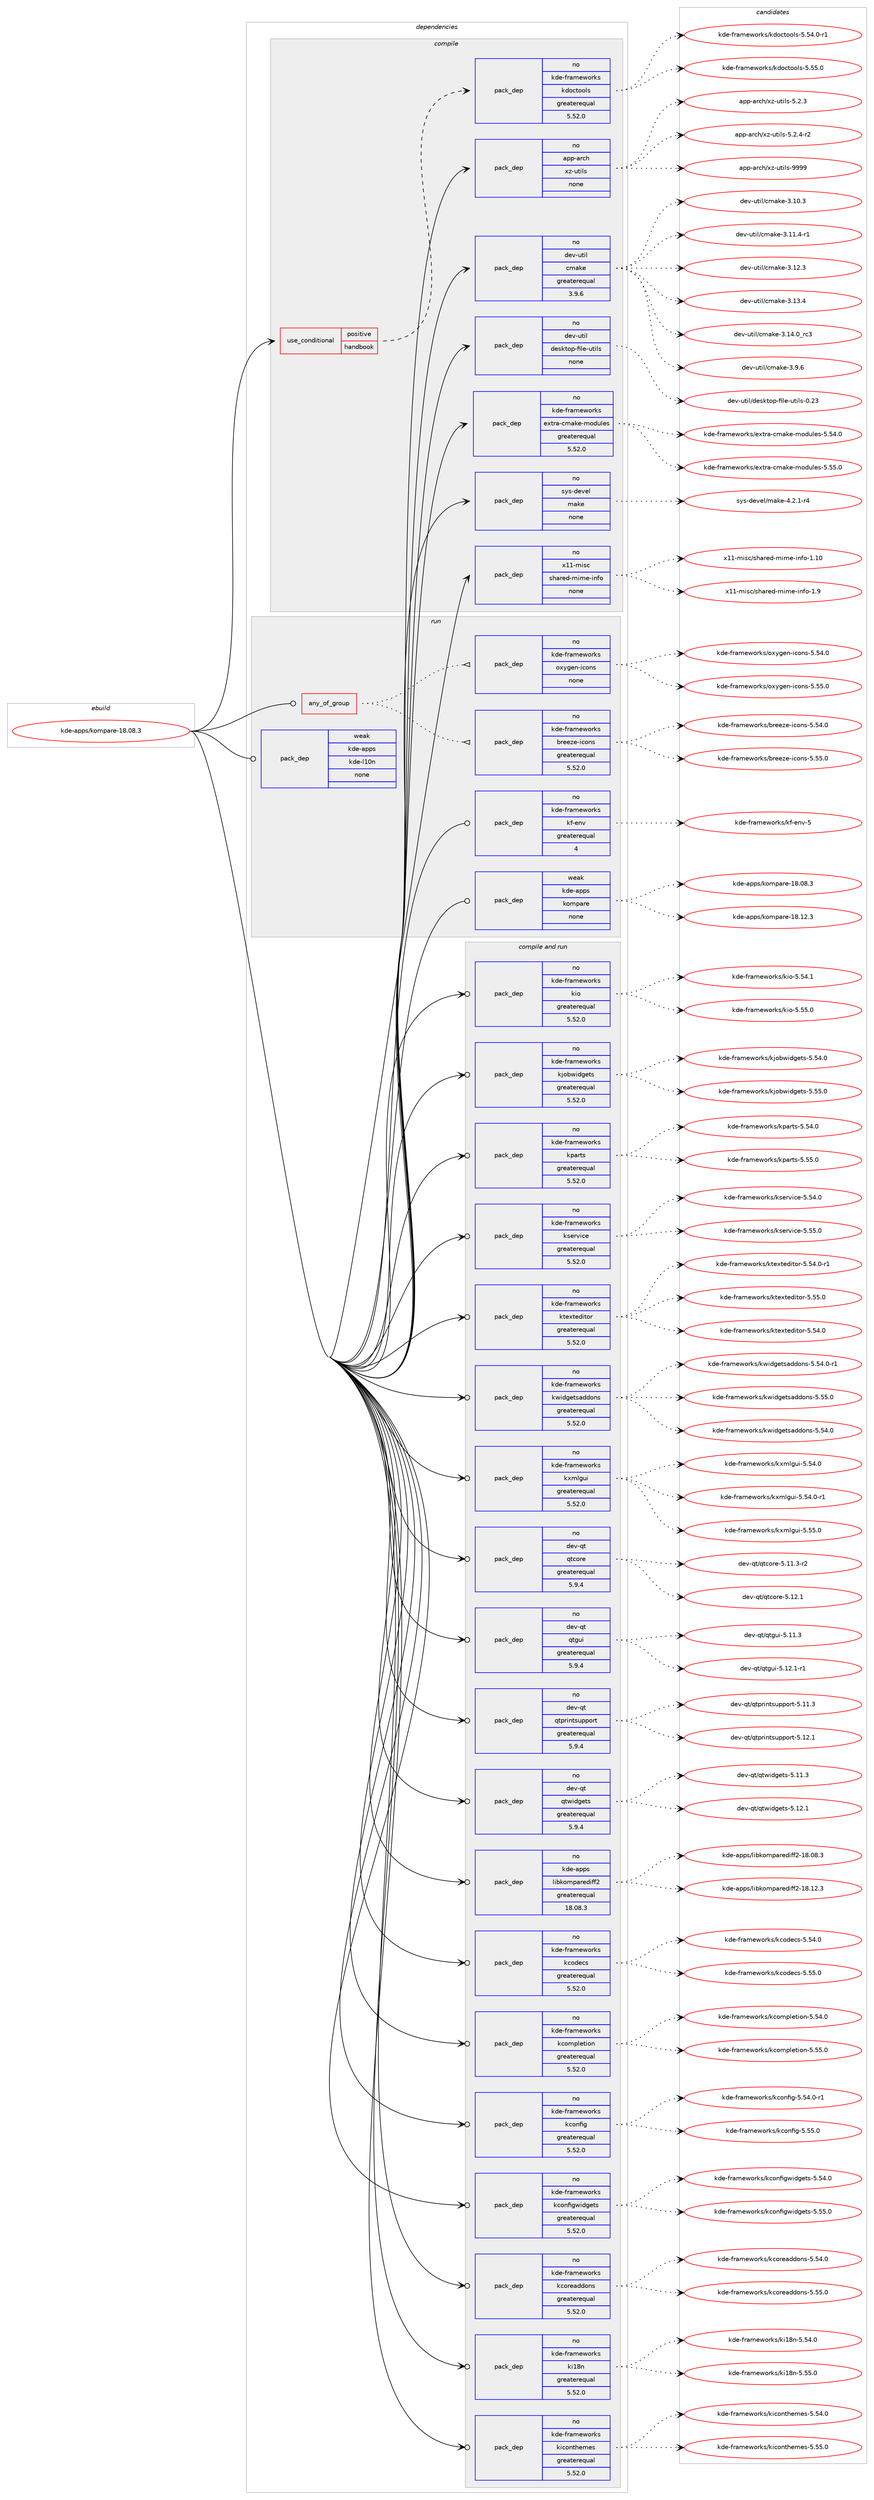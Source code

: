 digraph prolog {

# *************
# Graph options
# *************

newrank=true;
concentrate=true;
compound=true;
graph [rankdir=LR,fontname=Helvetica,fontsize=10,ranksep=1.5];#, ranksep=2.5, nodesep=0.2];
edge  [arrowhead=vee];
node  [fontname=Helvetica,fontsize=10];

# **********
# The ebuild
# **********

subgraph cluster_leftcol {
color=gray;
rank=same;
label=<<i>ebuild</i>>;
id [label="kde-apps/kompare-18.08.3", color=red, width=4, href="../kde-apps/kompare-18.08.3.svg"];
}

# ****************
# The dependencies
# ****************

subgraph cluster_midcol {
color=gray;
label=<<i>dependencies</i>>;
subgraph cluster_compile {
fillcolor="#eeeeee";
style=filled;
label=<<i>compile</i>>;
subgraph cond428991 {
dependency1578628 [label=<<TABLE BORDER="0" CELLBORDER="1" CELLSPACING="0" CELLPADDING="4"><TR><TD ROWSPAN="3" CELLPADDING="10">use_conditional</TD></TR><TR><TD>positive</TD></TR><TR><TD>handbook</TD></TR></TABLE>>, shape=none, color=red];
subgraph pack1125085 {
dependency1578629 [label=<<TABLE BORDER="0" CELLBORDER="1" CELLSPACING="0" CELLPADDING="4" WIDTH="220"><TR><TD ROWSPAN="6" CELLPADDING="30">pack_dep</TD></TR><TR><TD WIDTH="110">no</TD></TR><TR><TD>kde-frameworks</TD></TR><TR><TD>kdoctools</TD></TR><TR><TD>greaterequal</TD></TR><TR><TD>5.52.0</TD></TR></TABLE>>, shape=none, color=blue];
}
dependency1578628:e -> dependency1578629:w [weight=20,style="dashed",arrowhead="vee"];
}
id:e -> dependency1578628:w [weight=20,style="solid",arrowhead="vee"];
subgraph pack1125086 {
dependency1578630 [label=<<TABLE BORDER="0" CELLBORDER="1" CELLSPACING="0" CELLPADDING="4" WIDTH="220"><TR><TD ROWSPAN="6" CELLPADDING="30">pack_dep</TD></TR><TR><TD WIDTH="110">no</TD></TR><TR><TD>app-arch</TD></TR><TR><TD>xz-utils</TD></TR><TR><TD>none</TD></TR><TR><TD></TD></TR></TABLE>>, shape=none, color=blue];
}
id:e -> dependency1578630:w [weight=20,style="solid",arrowhead="vee"];
subgraph pack1125087 {
dependency1578631 [label=<<TABLE BORDER="0" CELLBORDER="1" CELLSPACING="0" CELLPADDING="4" WIDTH="220"><TR><TD ROWSPAN="6" CELLPADDING="30">pack_dep</TD></TR><TR><TD WIDTH="110">no</TD></TR><TR><TD>dev-util</TD></TR><TR><TD>cmake</TD></TR><TR><TD>greaterequal</TD></TR><TR><TD>3.9.6</TD></TR></TABLE>>, shape=none, color=blue];
}
id:e -> dependency1578631:w [weight=20,style="solid",arrowhead="vee"];
subgraph pack1125088 {
dependency1578632 [label=<<TABLE BORDER="0" CELLBORDER="1" CELLSPACING="0" CELLPADDING="4" WIDTH="220"><TR><TD ROWSPAN="6" CELLPADDING="30">pack_dep</TD></TR><TR><TD WIDTH="110">no</TD></TR><TR><TD>dev-util</TD></TR><TR><TD>desktop-file-utils</TD></TR><TR><TD>none</TD></TR><TR><TD></TD></TR></TABLE>>, shape=none, color=blue];
}
id:e -> dependency1578632:w [weight=20,style="solid",arrowhead="vee"];
subgraph pack1125089 {
dependency1578633 [label=<<TABLE BORDER="0" CELLBORDER="1" CELLSPACING="0" CELLPADDING="4" WIDTH="220"><TR><TD ROWSPAN="6" CELLPADDING="30">pack_dep</TD></TR><TR><TD WIDTH="110">no</TD></TR><TR><TD>kde-frameworks</TD></TR><TR><TD>extra-cmake-modules</TD></TR><TR><TD>greaterequal</TD></TR><TR><TD>5.52.0</TD></TR></TABLE>>, shape=none, color=blue];
}
id:e -> dependency1578633:w [weight=20,style="solid",arrowhead="vee"];
subgraph pack1125090 {
dependency1578634 [label=<<TABLE BORDER="0" CELLBORDER="1" CELLSPACING="0" CELLPADDING="4" WIDTH="220"><TR><TD ROWSPAN="6" CELLPADDING="30">pack_dep</TD></TR><TR><TD WIDTH="110">no</TD></TR><TR><TD>sys-devel</TD></TR><TR><TD>make</TD></TR><TR><TD>none</TD></TR><TR><TD></TD></TR></TABLE>>, shape=none, color=blue];
}
id:e -> dependency1578634:w [weight=20,style="solid",arrowhead="vee"];
subgraph pack1125091 {
dependency1578635 [label=<<TABLE BORDER="0" CELLBORDER="1" CELLSPACING="0" CELLPADDING="4" WIDTH="220"><TR><TD ROWSPAN="6" CELLPADDING="30">pack_dep</TD></TR><TR><TD WIDTH="110">no</TD></TR><TR><TD>x11-misc</TD></TR><TR><TD>shared-mime-info</TD></TR><TR><TD>none</TD></TR><TR><TD></TD></TR></TABLE>>, shape=none, color=blue];
}
id:e -> dependency1578635:w [weight=20,style="solid",arrowhead="vee"];
}
subgraph cluster_compileandrun {
fillcolor="#eeeeee";
style=filled;
label=<<i>compile and run</i>>;
subgraph pack1125092 {
dependency1578636 [label=<<TABLE BORDER="0" CELLBORDER="1" CELLSPACING="0" CELLPADDING="4" WIDTH="220"><TR><TD ROWSPAN="6" CELLPADDING="30">pack_dep</TD></TR><TR><TD WIDTH="110">no</TD></TR><TR><TD>dev-qt</TD></TR><TR><TD>qtcore</TD></TR><TR><TD>greaterequal</TD></TR><TR><TD>5.9.4</TD></TR></TABLE>>, shape=none, color=blue];
}
id:e -> dependency1578636:w [weight=20,style="solid",arrowhead="odotvee"];
subgraph pack1125093 {
dependency1578637 [label=<<TABLE BORDER="0" CELLBORDER="1" CELLSPACING="0" CELLPADDING="4" WIDTH="220"><TR><TD ROWSPAN="6" CELLPADDING="30">pack_dep</TD></TR><TR><TD WIDTH="110">no</TD></TR><TR><TD>dev-qt</TD></TR><TR><TD>qtgui</TD></TR><TR><TD>greaterequal</TD></TR><TR><TD>5.9.4</TD></TR></TABLE>>, shape=none, color=blue];
}
id:e -> dependency1578637:w [weight=20,style="solid",arrowhead="odotvee"];
subgraph pack1125094 {
dependency1578638 [label=<<TABLE BORDER="0" CELLBORDER="1" CELLSPACING="0" CELLPADDING="4" WIDTH="220"><TR><TD ROWSPAN="6" CELLPADDING="30">pack_dep</TD></TR><TR><TD WIDTH="110">no</TD></TR><TR><TD>dev-qt</TD></TR><TR><TD>qtprintsupport</TD></TR><TR><TD>greaterequal</TD></TR><TR><TD>5.9.4</TD></TR></TABLE>>, shape=none, color=blue];
}
id:e -> dependency1578638:w [weight=20,style="solid",arrowhead="odotvee"];
subgraph pack1125095 {
dependency1578639 [label=<<TABLE BORDER="0" CELLBORDER="1" CELLSPACING="0" CELLPADDING="4" WIDTH="220"><TR><TD ROWSPAN="6" CELLPADDING="30">pack_dep</TD></TR><TR><TD WIDTH="110">no</TD></TR><TR><TD>dev-qt</TD></TR><TR><TD>qtwidgets</TD></TR><TR><TD>greaterequal</TD></TR><TR><TD>5.9.4</TD></TR></TABLE>>, shape=none, color=blue];
}
id:e -> dependency1578639:w [weight=20,style="solid",arrowhead="odotvee"];
subgraph pack1125096 {
dependency1578640 [label=<<TABLE BORDER="0" CELLBORDER="1" CELLSPACING="0" CELLPADDING="4" WIDTH="220"><TR><TD ROWSPAN="6" CELLPADDING="30">pack_dep</TD></TR><TR><TD WIDTH="110">no</TD></TR><TR><TD>kde-apps</TD></TR><TR><TD>libkomparediff2</TD></TR><TR><TD>greaterequal</TD></TR><TR><TD>18.08.3</TD></TR></TABLE>>, shape=none, color=blue];
}
id:e -> dependency1578640:w [weight=20,style="solid",arrowhead="odotvee"];
subgraph pack1125097 {
dependency1578641 [label=<<TABLE BORDER="0" CELLBORDER="1" CELLSPACING="0" CELLPADDING="4" WIDTH="220"><TR><TD ROWSPAN="6" CELLPADDING="30">pack_dep</TD></TR><TR><TD WIDTH="110">no</TD></TR><TR><TD>kde-frameworks</TD></TR><TR><TD>kcodecs</TD></TR><TR><TD>greaterequal</TD></TR><TR><TD>5.52.0</TD></TR></TABLE>>, shape=none, color=blue];
}
id:e -> dependency1578641:w [weight=20,style="solid",arrowhead="odotvee"];
subgraph pack1125098 {
dependency1578642 [label=<<TABLE BORDER="0" CELLBORDER="1" CELLSPACING="0" CELLPADDING="4" WIDTH="220"><TR><TD ROWSPAN="6" CELLPADDING="30">pack_dep</TD></TR><TR><TD WIDTH="110">no</TD></TR><TR><TD>kde-frameworks</TD></TR><TR><TD>kcompletion</TD></TR><TR><TD>greaterequal</TD></TR><TR><TD>5.52.0</TD></TR></TABLE>>, shape=none, color=blue];
}
id:e -> dependency1578642:w [weight=20,style="solid",arrowhead="odotvee"];
subgraph pack1125099 {
dependency1578643 [label=<<TABLE BORDER="0" CELLBORDER="1" CELLSPACING="0" CELLPADDING="4" WIDTH="220"><TR><TD ROWSPAN="6" CELLPADDING="30">pack_dep</TD></TR><TR><TD WIDTH="110">no</TD></TR><TR><TD>kde-frameworks</TD></TR><TR><TD>kconfig</TD></TR><TR><TD>greaterequal</TD></TR><TR><TD>5.52.0</TD></TR></TABLE>>, shape=none, color=blue];
}
id:e -> dependency1578643:w [weight=20,style="solid",arrowhead="odotvee"];
subgraph pack1125100 {
dependency1578644 [label=<<TABLE BORDER="0" CELLBORDER="1" CELLSPACING="0" CELLPADDING="4" WIDTH="220"><TR><TD ROWSPAN="6" CELLPADDING="30">pack_dep</TD></TR><TR><TD WIDTH="110">no</TD></TR><TR><TD>kde-frameworks</TD></TR><TR><TD>kconfigwidgets</TD></TR><TR><TD>greaterequal</TD></TR><TR><TD>5.52.0</TD></TR></TABLE>>, shape=none, color=blue];
}
id:e -> dependency1578644:w [weight=20,style="solid",arrowhead="odotvee"];
subgraph pack1125101 {
dependency1578645 [label=<<TABLE BORDER="0" CELLBORDER="1" CELLSPACING="0" CELLPADDING="4" WIDTH="220"><TR><TD ROWSPAN="6" CELLPADDING="30">pack_dep</TD></TR><TR><TD WIDTH="110">no</TD></TR><TR><TD>kde-frameworks</TD></TR><TR><TD>kcoreaddons</TD></TR><TR><TD>greaterequal</TD></TR><TR><TD>5.52.0</TD></TR></TABLE>>, shape=none, color=blue];
}
id:e -> dependency1578645:w [weight=20,style="solid",arrowhead="odotvee"];
subgraph pack1125102 {
dependency1578646 [label=<<TABLE BORDER="0" CELLBORDER="1" CELLSPACING="0" CELLPADDING="4" WIDTH="220"><TR><TD ROWSPAN="6" CELLPADDING="30">pack_dep</TD></TR><TR><TD WIDTH="110">no</TD></TR><TR><TD>kde-frameworks</TD></TR><TR><TD>ki18n</TD></TR><TR><TD>greaterequal</TD></TR><TR><TD>5.52.0</TD></TR></TABLE>>, shape=none, color=blue];
}
id:e -> dependency1578646:w [weight=20,style="solid",arrowhead="odotvee"];
subgraph pack1125103 {
dependency1578647 [label=<<TABLE BORDER="0" CELLBORDER="1" CELLSPACING="0" CELLPADDING="4" WIDTH="220"><TR><TD ROWSPAN="6" CELLPADDING="30">pack_dep</TD></TR><TR><TD WIDTH="110">no</TD></TR><TR><TD>kde-frameworks</TD></TR><TR><TD>kiconthemes</TD></TR><TR><TD>greaterequal</TD></TR><TR><TD>5.52.0</TD></TR></TABLE>>, shape=none, color=blue];
}
id:e -> dependency1578647:w [weight=20,style="solid",arrowhead="odotvee"];
subgraph pack1125104 {
dependency1578648 [label=<<TABLE BORDER="0" CELLBORDER="1" CELLSPACING="0" CELLPADDING="4" WIDTH="220"><TR><TD ROWSPAN="6" CELLPADDING="30">pack_dep</TD></TR><TR><TD WIDTH="110">no</TD></TR><TR><TD>kde-frameworks</TD></TR><TR><TD>kio</TD></TR><TR><TD>greaterequal</TD></TR><TR><TD>5.52.0</TD></TR></TABLE>>, shape=none, color=blue];
}
id:e -> dependency1578648:w [weight=20,style="solid",arrowhead="odotvee"];
subgraph pack1125105 {
dependency1578649 [label=<<TABLE BORDER="0" CELLBORDER="1" CELLSPACING="0" CELLPADDING="4" WIDTH="220"><TR><TD ROWSPAN="6" CELLPADDING="30">pack_dep</TD></TR><TR><TD WIDTH="110">no</TD></TR><TR><TD>kde-frameworks</TD></TR><TR><TD>kjobwidgets</TD></TR><TR><TD>greaterequal</TD></TR><TR><TD>5.52.0</TD></TR></TABLE>>, shape=none, color=blue];
}
id:e -> dependency1578649:w [weight=20,style="solid",arrowhead="odotvee"];
subgraph pack1125106 {
dependency1578650 [label=<<TABLE BORDER="0" CELLBORDER="1" CELLSPACING="0" CELLPADDING="4" WIDTH="220"><TR><TD ROWSPAN="6" CELLPADDING="30">pack_dep</TD></TR><TR><TD WIDTH="110">no</TD></TR><TR><TD>kde-frameworks</TD></TR><TR><TD>kparts</TD></TR><TR><TD>greaterequal</TD></TR><TR><TD>5.52.0</TD></TR></TABLE>>, shape=none, color=blue];
}
id:e -> dependency1578650:w [weight=20,style="solid",arrowhead="odotvee"];
subgraph pack1125107 {
dependency1578651 [label=<<TABLE BORDER="0" CELLBORDER="1" CELLSPACING="0" CELLPADDING="4" WIDTH="220"><TR><TD ROWSPAN="6" CELLPADDING="30">pack_dep</TD></TR><TR><TD WIDTH="110">no</TD></TR><TR><TD>kde-frameworks</TD></TR><TR><TD>kservice</TD></TR><TR><TD>greaterequal</TD></TR><TR><TD>5.52.0</TD></TR></TABLE>>, shape=none, color=blue];
}
id:e -> dependency1578651:w [weight=20,style="solid",arrowhead="odotvee"];
subgraph pack1125108 {
dependency1578652 [label=<<TABLE BORDER="0" CELLBORDER="1" CELLSPACING="0" CELLPADDING="4" WIDTH="220"><TR><TD ROWSPAN="6" CELLPADDING="30">pack_dep</TD></TR><TR><TD WIDTH="110">no</TD></TR><TR><TD>kde-frameworks</TD></TR><TR><TD>ktexteditor</TD></TR><TR><TD>greaterequal</TD></TR><TR><TD>5.52.0</TD></TR></TABLE>>, shape=none, color=blue];
}
id:e -> dependency1578652:w [weight=20,style="solid",arrowhead="odotvee"];
subgraph pack1125109 {
dependency1578653 [label=<<TABLE BORDER="0" CELLBORDER="1" CELLSPACING="0" CELLPADDING="4" WIDTH="220"><TR><TD ROWSPAN="6" CELLPADDING="30">pack_dep</TD></TR><TR><TD WIDTH="110">no</TD></TR><TR><TD>kde-frameworks</TD></TR><TR><TD>kwidgetsaddons</TD></TR><TR><TD>greaterequal</TD></TR><TR><TD>5.52.0</TD></TR></TABLE>>, shape=none, color=blue];
}
id:e -> dependency1578653:w [weight=20,style="solid",arrowhead="odotvee"];
subgraph pack1125110 {
dependency1578654 [label=<<TABLE BORDER="0" CELLBORDER="1" CELLSPACING="0" CELLPADDING="4" WIDTH="220"><TR><TD ROWSPAN="6" CELLPADDING="30">pack_dep</TD></TR><TR><TD WIDTH="110">no</TD></TR><TR><TD>kde-frameworks</TD></TR><TR><TD>kxmlgui</TD></TR><TR><TD>greaterequal</TD></TR><TR><TD>5.52.0</TD></TR></TABLE>>, shape=none, color=blue];
}
id:e -> dependency1578654:w [weight=20,style="solid",arrowhead="odotvee"];
}
subgraph cluster_run {
fillcolor="#eeeeee";
style=filled;
label=<<i>run</i>>;
subgraph any23913 {
dependency1578655 [label=<<TABLE BORDER="0" CELLBORDER="1" CELLSPACING="0" CELLPADDING="4"><TR><TD CELLPADDING="10">any_of_group</TD></TR></TABLE>>, shape=none, color=red];subgraph pack1125111 {
dependency1578656 [label=<<TABLE BORDER="0" CELLBORDER="1" CELLSPACING="0" CELLPADDING="4" WIDTH="220"><TR><TD ROWSPAN="6" CELLPADDING="30">pack_dep</TD></TR><TR><TD WIDTH="110">no</TD></TR><TR><TD>kde-frameworks</TD></TR><TR><TD>breeze-icons</TD></TR><TR><TD>greaterequal</TD></TR><TR><TD>5.52.0</TD></TR></TABLE>>, shape=none, color=blue];
}
dependency1578655:e -> dependency1578656:w [weight=20,style="dotted",arrowhead="oinv"];
subgraph pack1125112 {
dependency1578657 [label=<<TABLE BORDER="0" CELLBORDER="1" CELLSPACING="0" CELLPADDING="4" WIDTH="220"><TR><TD ROWSPAN="6" CELLPADDING="30">pack_dep</TD></TR><TR><TD WIDTH="110">no</TD></TR><TR><TD>kde-frameworks</TD></TR><TR><TD>oxygen-icons</TD></TR><TR><TD>none</TD></TR><TR><TD></TD></TR></TABLE>>, shape=none, color=blue];
}
dependency1578655:e -> dependency1578657:w [weight=20,style="dotted",arrowhead="oinv"];
}
id:e -> dependency1578655:w [weight=20,style="solid",arrowhead="odot"];
subgraph pack1125113 {
dependency1578658 [label=<<TABLE BORDER="0" CELLBORDER="1" CELLSPACING="0" CELLPADDING="4" WIDTH="220"><TR><TD ROWSPAN="6" CELLPADDING="30">pack_dep</TD></TR><TR><TD WIDTH="110">no</TD></TR><TR><TD>kde-frameworks</TD></TR><TR><TD>kf-env</TD></TR><TR><TD>greaterequal</TD></TR><TR><TD>4</TD></TR></TABLE>>, shape=none, color=blue];
}
id:e -> dependency1578658:w [weight=20,style="solid",arrowhead="odot"];
subgraph pack1125114 {
dependency1578659 [label=<<TABLE BORDER="0" CELLBORDER="1" CELLSPACING="0" CELLPADDING="4" WIDTH="220"><TR><TD ROWSPAN="6" CELLPADDING="30">pack_dep</TD></TR><TR><TD WIDTH="110">weak</TD></TR><TR><TD>kde-apps</TD></TR><TR><TD>kde-l10n</TD></TR><TR><TD>none</TD></TR><TR><TD></TD></TR></TABLE>>, shape=none, color=blue];
}
id:e -> dependency1578659:w [weight=20,style="solid",arrowhead="odot"];
subgraph pack1125115 {
dependency1578660 [label=<<TABLE BORDER="0" CELLBORDER="1" CELLSPACING="0" CELLPADDING="4" WIDTH="220"><TR><TD ROWSPAN="6" CELLPADDING="30">pack_dep</TD></TR><TR><TD WIDTH="110">weak</TD></TR><TR><TD>kde-apps</TD></TR><TR><TD>kompare</TD></TR><TR><TD>none</TD></TR><TR><TD></TD></TR></TABLE>>, shape=none, color=blue];
}
id:e -> dependency1578660:w [weight=20,style="solid",arrowhead="odot"];
}
}

# **************
# The candidates
# **************

subgraph cluster_choices {
rank=same;
color=gray;
label=<<i>candidates</i>>;

subgraph choice1125085 {
color=black;
nodesep=1;
choice10710010145102114971091011191111141071154710710011199116111111108115455346535246484511449 [label="kde-frameworks/kdoctools-5.54.0-r1", color=red, width=4,href="../kde-frameworks/kdoctools-5.54.0-r1.svg"];
choice1071001014510211497109101119111114107115471071001119911611111110811545534653534648 [label="kde-frameworks/kdoctools-5.55.0", color=red, width=4,href="../kde-frameworks/kdoctools-5.55.0.svg"];
dependency1578629:e -> choice10710010145102114971091011191111141071154710710011199116111111108115455346535246484511449:w [style=dotted,weight="100"];
dependency1578629:e -> choice1071001014510211497109101119111114107115471071001119911611111110811545534653534648:w [style=dotted,weight="100"];
}
subgraph choice1125086 {
color=black;
nodesep=1;
choice971121124597114991044712012245117116105108115455346504651 [label="app-arch/xz-utils-5.2.3", color=red, width=4,href="../app-arch/xz-utils-5.2.3.svg"];
choice9711211245971149910447120122451171161051081154553465046524511450 [label="app-arch/xz-utils-5.2.4-r2", color=red, width=4,href="../app-arch/xz-utils-5.2.4-r2.svg"];
choice9711211245971149910447120122451171161051081154557575757 [label="app-arch/xz-utils-9999", color=red, width=4,href="../app-arch/xz-utils-9999.svg"];
dependency1578630:e -> choice971121124597114991044712012245117116105108115455346504651:w [style=dotted,weight="100"];
dependency1578630:e -> choice9711211245971149910447120122451171161051081154553465046524511450:w [style=dotted,weight="100"];
dependency1578630:e -> choice9711211245971149910447120122451171161051081154557575757:w [style=dotted,weight="100"];
}
subgraph choice1125087 {
color=black;
nodesep=1;
choice1001011184511711610510847991099710710145514649484651 [label="dev-util/cmake-3.10.3", color=red, width=4,href="../dev-util/cmake-3.10.3.svg"];
choice10010111845117116105108479910997107101455146494946524511449 [label="dev-util/cmake-3.11.4-r1", color=red, width=4,href="../dev-util/cmake-3.11.4-r1.svg"];
choice1001011184511711610510847991099710710145514649504651 [label="dev-util/cmake-3.12.3", color=red, width=4,href="../dev-util/cmake-3.12.3.svg"];
choice1001011184511711610510847991099710710145514649514652 [label="dev-util/cmake-3.13.4", color=red, width=4,href="../dev-util/cmake-3.13.4.svg"];
choice1001011184511711610510847991099710710145514649524648951149951 [label="dev-util/cmake-3.14.0_rc3", color=red, width=4,href="../dev-util/cmake-3.14.0_rc3.svg"];
choice10010111845117116105108479910997107101455146574654 [label="dev-util/cmake-3.9.6", color=red, width=4,href="../dev-util/cmake-3.9.6.svg"];
dependency1578631:e -> choice1001011184511711610510847991099710710145514649484651:w [style=dotted,weight="100"];
dependency1578631:e -> choice10010111845117116105108479910997107101455146494946524511449:w [style=dotted,weight="100"];
dependency1578631:e -> choice1001011184511711610510847991099710710145514649504651:w [style=dotted,weight="100"];
dependency1578631:e -> choice1001011184511711610510847991099710710145514649514652:w [style=dotted,weight="100"];
dependency1578631:e -> choice1001011184511711610510847991099710710145514649524648951149951:w [style=dotted,weight="100"];
dependency1578631:e -> choice10010111845117116105108479910997107101455146574654:w [style=dotted,weight="100"];
}
subgraph choice1125088 {
color=black;
nodesep=1;
choice100101118451171161051084710010111510711611111245102105108101451171161051081154548465051 [label="dev-util/desktop-file-utils-0.23", color=red, width=4,href="../dev-util/desktop-file-utils-0.23.svg"];
dependency1578632:e -> choice100101118451171161051084710010111510711611111245102105108101451171161051081154548465051:w [style=dotted,weight="100"];
}
subgraph choice1125089 {
color=black;
nodesep=1;
choice107100101451021149710910111911111410711547101120116114974599109971071014510911110011710810111545534653524648 [label="kde-frameworks/extra-cmake-modules-5.54.0", color=red, width=4,href="../kde-frameworks/extra-cmake-modules-5.54.0.svg"];
choice107100101451021149710910111911111410711547101120116114974599109971071014510911110011710810111545534653534648 [label="kde-frameworks/extra-cmake-modules-5.55.0", color=red, width=4,href="../kde-frameworks/extra-cmake-modules-5.55.0.svg"];
dependency1578633:e -> choice107100101451021149710910111911111410711547101120116114974599109971071014510911110011710810111545534653524648:w [style=dotted,weight="100"];
dependency1578633:e -> choice107100101451021149710910111911111410711547101120116114974599109971071014510911110011710810111545534653534648:w [style=dotted,weight="100"];
}
subgraph choice1125090 {
color=black;
nodesep=1;
choice1151211154510010111810110847109971071014552465046494511452 [label="sys-devel/make-4.2.1-r4", color=red, width=4,href="../sys-devel/make-4.2.1-r4.svg"];
dependency1578634:e -> choice1151211154510010111810110847109971071014552465046494511452:w [style=dotted,weight="100"];
}
subgraph choice1125091 {
color=black;
nodesep=1;
choice12049494510910511599471151049711410110045109105109101451051101021114549464948 [label="x11-misc/shared-mime-info-1.10", color=red, width=4,href="../x11-misc/shared-mime-info-1.10.svg"];
choice120494945109105115994711510497114101100451091051091014510511010211145494657 [label="x11-misc/shared-mime-info-1.9", color=red, width=4,href="../x11-misc/shared-mime-info-1.9.svg"];
dependency1578635:e -> choice12049494510910511599471151049711410110045109105109101451051101021114549464948:w [style=dotted,weight="100"];
dependency1578635:e -> choice120494945109105115994711510497114101100451091051091014510511010211145494657:w [style=dotted,weight="100"];
}
subgraph choice1125092 {
color=black;
nodesep=1;
choice100101118451131164711311699111114101455346494946514511450 [label="dev-qt/qtcore-5.11.3-r2", color=red, width=4,href="../dev-qt/qtcore-5.11.3-r2.svg"];
choice10010111845113116471131169911111410145534649504649 [label="dev-qt/qtcore-5.12.1", color=red, width=4,href="../dev-qt/qtcore-5.12.1.svg"];
dependency1578636:e -> choice100101118451131164711311699111114101455346494946514511450:w [style=dotted,weight="100"];
dependency1578636:e -> choice10010111845113116471131169911111410145534649504649:w [style=dotted,weight="100"];
}
subgraph choice1125093 {
color=black;
nodesep=1;
choice100101118451131164711311610311710545534649494651 [label="dev-qt/qtgui-5.11.3", color=red, width=4,href="../dev-qt/qtgui-5.11.3.svg"];
choice1001011184511311647113116103117105455346495046494511449 [label="dev-qt/qtgui-5.12.1-r1", color=red, width=4,href="../dev-qt/qtgui-5.12.1-r1.svg"];
dependency1578637:e -> choice100101118451131164711311610311710545534649494651:w [style=dotted,weight="100"];
dependency1578637:e -> choice1001011184511311647113116103117105455346495046494511449:w [style=dotted,weight="100"];
}
subgraph choice1125094 {
color=black;
nodesep=1;
choice100101118451131164711311611211410511011611511711211211111411645534649494651 [label="dev-qt/qtprintsupport-5.11.3", color=red, width=4,href="../dev-qt/qtprintsupport-5.11.3.svg"];
choice100101118451131164711311611211410511011611511711211211111411645534649504649 [label="dev-qt/qtprintsupport-5.12.1", color=red, width=4,href="../dev-qt/qtprintsupport-5.12.1.svg"];
dependency1578638:e -> choice100101118451131164711311611211410511011611511711211211111411645534649494651:w [style=dotted,weight="100"];
dependency1578638:e -> choice100101118451131164711311611211410511011611511711211211111411645534649504649:w [style=dotted,weight="100"];
}
subgraph choice1125095 {
color=black;
nodesep=1;
choice100101118451131164711311611910510010310111611545534649494651 [label="dev-qt/qtwidgets-5.11.3", color=red, width=4,href="../dev-qt/qtwidgets-5.11.3.svg"];
choice100101118451131164711311611910510010310111611545534649504649 [label="dev-qt/qtwidgets-5.12.1", color=red, width=4,href="../dev-qt/qtwidgets-5.12.1.svg"];
dependency1578639:e -> choice100101118451131164711311611910510010310111611545534649494651:w [style=dotted,weight="100"];
dependency1578639:e -> choice100101118451131164711311611910510010310111611545534649504649:w [style=dotted,weight="100"];
}
subgraph choice1125096 {
color=black;
nodesep=1;
choice1071001014597112112115471081059810711110911297114101100105102102504549564648564651 [label="kde-apps/libkomparediff2-18.08.3", color=red, width=4,href="../kde-apps/libkomparediff2-18.08.3.svg"];
choice1071001014597112112115471081059810711110911297114101100105102102504549564649504651 [label="kde-apps/libkomparediff2-18.12.3", color=red, width=4,href="../kde-apps/libkomparediff2-18.12.3.svg"];
dependency1578640:e -> choice1071001014597112112115471081059810711110911297114101100105102102504549564648564651:w [style=dotted,weight="100"];
dependency1578640:e -> choice1071001014597112112115471081059810711110911297114101100105102102504549564649504651:w [style=dotted,weight="100"];
}
subgraph choice1125097 {
color=black;
nodesep=1;
choice107100101451021149710910111911111410711547107991111001019911545534653524648 [label="kde-frameworks/kcodecs-5.54.0", color=red, width=4,href="../kde-frameworks/kcodecs-5.54.0.svg"];
choice107100101451021149710910111911111410711547107991111001019911545534653534648 [label="kde-frameworks/kcodecs-5.55.0", color=red, width=4,href="../kde-frameworks/kcodecs-5.55.0.svg"];
dependency1578641:e -> choice107100101451021149710910111911111410711547107991111001019911545534653524648:w [style=dotted,weight="100"];
dependency1578641:e -> choice107100101451021149710910111911111410711547107991111001019911545534653534648:w [style=dotted,weight="100"];
}
subgraph choice1125098 {
color=black;
nodesep=1;
choice1071001014510211497109101119111114107115471079911110911210810111610511111045534653524648 [label="kde-frameworks/kcompletion-5.54.0", color=red, width=4,href="../kde-frameworks/kcompletion-5.54.0.svg"];
choice1071001014510211497109101119111114107115471079911110911210810111610511111045534653534648 [label="kde-frameworks/kcompletion-5.55.0", color=red, width=4,href="../kde-frameworks/kcompletion-5.55.0.svg"];
dependency1578642:e -> choice1071001014510211497109101119111114107115471079911110911210810111610511111045534653524648:w [style=dotted,weight="100"];
dependency1578642:e -> choice1071001014510211497109101119111114107115471079911110911210810111610511111045534653534648:w [style=dotted,weight="100"];
}
subgraph choice1125099 {
color=black;
nodesep=1;
choice10710010145102114971091011191111141071154710799111110102105103455346535246484511449 [label="kde-frameworks/kconfig-5.54.0-r1", color=red, width=4,href="../kde-frameworks/kconfig-5.54.0-r1.svg"];
choice1071001014510211497109101119111114107115471079911111010210510345534653534648 [label="kde-frameworks/kconfig-5.55.0", color=red, width=4,href="../kde-frameworks/kconfig-5.55.0.svg"];
dependency1578643:e -> choice10710010145102114971091011191111141071154710799111110102105103455346535246484511449:w [style=dotted,weight="100"];
dependency1578643:e -> choice1071001014510211497109101119111114107115471079911111010210510345534653534648:w [style=dotted,weight="100"];
}
subgraph choice1125100 {
color=black;
nodesep=1;
choice1071001014510211497109101119111114107115471079911111010210510311910510010310111611545534653524648 [label="kde-frameworks/kconfigwidgets-5.54.0", color=red, width=4,href="../kde-frameworks/kconfigwidgets-5.54.0.svg"];
choice1071001014510211497109101119111114107115471079911111010210510311910510010310111611545534653534648 [label="kde-frameworks/kconfigwidgets-5.55.0", color=red, width=4,href="../kde-frameworks/kconfigwidgets-5.55.0.svg"];
dependency1578644:e -> choice1071001014510211497109101119111114107115471079911111010210510311910510010310111611545534653524648:w [style=dotted,weight="100"];
dependency1578644:e -> choice1071001014510211497109101119111114107115471079911111010210510311910510010310111611545534653534648:w [style=dotted,weight="100"];
}
subgraph choice1125101 {
color=black;
nodesep=1;
choice107100101451021149710910111911111410711547107991111141019710010011111011545534653524648 [label="kde-frameworks/kcoreaddons-5.54.0", color=red, width=4,href="../kde-frameworks/kcoreaddons-5.54.0.svg"];
choice107100101451021149710910111911111410711547107991111141019710010011111011545534653534648 [label="kde-frameworks/kcoreaddons-5.55.0", color=red, width=4,href="../kde-frameworks/kcoreaddons-5.55.0.svg"];
dependency1578645:e -> choice107100101451021149710910111911111410711547107991111141019710010011111011545534653524648:w [style=dotted,weight="100"];
dependency1578645:e -> choice107100101451021149710910111911111410711547107991111141019710010011111011545534653534648:w [style=dotted,weight="100"];
}
subgraph choice1125102 {
color=black;
nodesep=1;
choice107100101451021149710910111911111410711547107105495611045534653524648 [label="kde-frameworks/ki18n-5.54.0", color=red, width=4,href="../kde-frameworks/ki18n-5.54.0.svg"];
choice107100101451021149710910111911111410711547107105495611045534653534648 [label="kde-frameworks/ki18n-5.55.0", color=red, width=4,href="../kde-frameworks/ki18n-5.55.0.svg"];
dependency1578646:e -> choice107100101451021149710910111911111410711547107105495611045534653524648:w [style=dotted,weight="100"];
dependency1578646:e -> choice107100101451021149710910111911111410711547107105495611045534653534648:w [style=dotted,weight="100"];
}
subgraph choice1125103 {
color=black;
nodesep=1;
choice1071001014510211497109101119111114107115471071059911111011610410110910111545534653524648 [label="kde-frameworks/kiconthemes-5.54.0", color=red, width=4,href="../kde-frameworks/kiconthemes-5.54.0.svg"];
choice1071001014510211497109101119111114107115471071059911111011610410110910111545534653534648 [label="kde-frameworks/kiconthemes-5.55.0", color=red, width=4,href="../kde-frameworks/kiconthemes-5.55.0.svg"];
dependency1578647:e -> choice1071001014510211497109101119111114107115471071059911111011610410110910111545534653524648:w [style=dotted,weight="100"];
dependency1578647:e -> choice1071001014510211497109101119111114107115471071059911111011610410110910111545534653534648:w [style=dotted,weight="100"];
}
subgraph choice1125104 {
color=black;
nodesep=1;
choice10710010145102114971091011191111141071154710710511145534653524649 [label="kde-frameworks/kio-5.54.1", color=red, width=4,href="../kde-frameworks/kio-5.54.1.svg"];
choice10710010145102114971091011191111141071154710710511145534653534648 [label="kde-frameworks/kio-5.55.0", color=red, width=4,href="../kde-frameworks/kio-5.55.0.svg"];
dependency1578648:e -> choice10710010145102114971091011191111141071154710710511145534653524649:w [style=dotted,weight="100"];
dependency1578648:e -> choice10710010145102114971091011191111141071154710710511145534653534648:w [style=dotted,weight="100"];
}
subgraph choice1125105 {
color=black;
nodesep=1;
choice1071001014510211497109101119111114107115471071061119811910510010310111611545534653524648 [label="kde-frameworks/kjobwidgets-5.54.0", color=red, width=4,href="../kde-frameworks/kjobwidgets-5.54.0.svg"];
choice1071001014510211497109101119111114107115471071061119811910510010310111611545534653534648 [label="kde-frameworks/kjobwidgets-5.55.0", color=red, width=4,href="../kde-frameworks/kjobwidgets-5.55.0.svg"];
dependency1578649:e -> choice1071001014510211497109101119111114107115471071061119811910510010310111611545534653524648:w [style=dotted,weight="100"];
dependency1578649:e -> choice1071001014510211497109101119111114107115471071061119811910510010310111611545534653534648:w [style=dotted,weight="100"];
}
subgraph choice1125106 {
color=black;
nodesep=1;
choice1071001014510211497109101119111114107115471071129711411611545534653524648 [label="kde-frameworks/kparts-5.54.0", color=red, width=4,href="../kde-frameworks/kparts-5.54.0.svg"];
choice1071001014510211497109101119111114107115471071129711411611545534653534648 [label="kde-frameworks/kparts-5.55.0", color=red, width=4,href="../kde-frameworks/kparts-5.55.0.svg"];
dependency1578650:e -> choice1071001014510211497109101119111114107115471071129711411611545534653524648:w [style=dotted,weight="100"];
dependency1578650:e -> choice1071001014510211497109101119111114107115471071129711411611545534653534648:w [style=dotted,weight="100"];
}
subgraph choice1125107 {
color=black;
nodesep=1;
choice1071001014510211497109101119111114107115471071151011141181059910145534653524648 [label="kde-frameworks/kservice-5.54.0", color=red, width=4,href="../kde-frameworks/kservice-5.54.0.svg"];
choice1071001014510211497109101119111114107115471071151011141181059910145534653534648 [label="kde-frameworks/kservice-5.55.0", color=red, width=4,href="../kde-frameworks/kservice-5.55.0.svg"];
dependency1578651:e -> choice1071001014510211497109101119111114107115471071151011141181059910145534653524648:w [style=dotted,weight="100"];
dependency1578651:e -> choice1071001014510211497109101119111114107115471071151011141181059910145534653534648:w [style=dotted,weight="100"];
}
subgraph choice1125108 {
color=black;
nodesep=1;
choice10710010145102114971091011191111141071154710711610112011610110010511611111445534653524648 [label="kde-frameworks/ktexteditor-5.54.0", color=red, width=4,href="../kde-frameworks/ktexteditor-5.54.0.svg"];
choice107100101451021149710910111911111410711547107116101120116101100105116111114455346535246484511449 [label="kde-frameworks/ktexteditor-5.54.0-r1", color=red, width=4,href="../kde-frameworks/ktexteditor-5.54.0-r1.svg"];
choice10710010145102114971091011191111141071154710711610112011610110010511611111445534653534648 [label="kde-frameworks/ktexteditor-5.55.0", color=red, width=4,href="../kde-frameworks/ktexteditor-5.55.0.svg"];
dependency1578652:e -> choice10710010145102114971091011191111141071154710711610112011610110010511611111445534653524648:w [style=dotted,weight="100"];
dependency1578652:e -> choice107100101451021149710910111911111410711547107116101120116101100105116111114455346535246484511449:w [style=dotted,weight="100"];
dependency1578652:e -> choice10710010145102114971091011191111141071154710711610112011610110010511611111445534653534648:w [style=dotted,weight="100"];
}
subgraph choice1125109 {
color=black;
nodesep=1;
choice1071001014510211497109101119111114107115471071191051001031011161159710010011111011545534653524648 [label="kde-frameworks/kwidgetsaddons-5.54.0", color=red, width=4,href="../kde-frameworks/kwidgetsaddons-5.54.0.svg"];
choice10710010145102114971091011191111141071154710711910510010310111611597100100111110115455346535246484511449 [label="kde-frameworks/kwidgetsaddons-5.54.0-r1", color=red, width=4,href="../kde-frameworks/kwidgetsaddons-5.54.0-r1.svg"];
choice1071001014510211497109101119111114107115471071191051001031011161159710010011111011545534653534648 [label="kde-frameworks/kwidgetsaddons-5.55.0", color=red, width=4,href="../kde-frameworks/kwidgetsaddons-5.55.0.svg"];
dependency1578653:e -> choice1071001014510211497109101119111114107115471071191051001031011161159710010011111011545534653524648:w [style=dotted,weight="100"];
dependency1578653:e -> choice10710010145102114971091011191111141071154710711910510010310111611597100100111110115455346535246484511449:w [style=dotted,weight="100"];
dependency1578653:e -> choice1071001014510211497109101119111114107115471071191051001031011161159710010011111011545534653534648:w [style=dotted,weight="100"];
}
subgraph choice1125110 {
color=black;
nodesep=1;
choice10710010145102114971091011191111141071154710712010910810311710545534653524648 [label="kde-frameworks/kxmlgui-5.54.0", color=red, width=4,href="../kde-frameworks/kxmlgui-5.54.0.svg"];
choice107100101451021149710910111911111410711547107120109108103117105455346535246484511449 [label="kde-frameworks/kxmlgui-5.54.0-r1", color=red, width=4,href="../kde-frameworks/kxmlgui-5.54.0-r1.svg"];
choice10710010145102114971091011191111141071154710712010910810311710545534653534648 [label="kde-frameworks/kxmlgui-5.55.0", color=red, width=4,href="../kde-frameworks/kxmlgui-5.55.0.svg"];
dependency1578654:e -> choice10710010145102114971091011191111141071154710712010910810311710545534653524648:w [style=dotted,weight="100"];
dependency1578654:e -> choice107100101451021149710910111911111410711547107120109108103117105455346535246484511449:w [style=dotted,weight="100"];
dependency1578654:e -> choice10710010145102114971091011191111141071154710712010910810311710545534653534648:w [style=dotted,weight="100"];
}
subgraph choice1125111 {
color=black;
nodesep=1;
choice10710010145102114971091011191111141071154798114101101122101451059911111011545534653524648 [label="kde-frameworks/breeze-icons-5.54.0", color=red, width=4,href="../kde-frameworks/breeze-icons-5.54.0.svg"];
choice10710010145102114971091011191111141071154798114101101122101451059911111011545534653534648 [label="kde-frameworks/breeze-icons-5.55.0", color=red, width=4,href="../kde-frameworks/breeze-icons-5.55.0.svg"];
dependency1578656:e -> choice10710010145102114971091011191111141071154798114101101122101451059911111011545534653524648:w [style=dotted,weight="100"];
dependency1578656:e -> choice10710010145102114971091011191111141071154798114101101122101451059911111011545534653534648:w [style=dotted,weight="100"];
}
subgraph choice1125112 {
color=black;
nodesep=1;
choice107100101451021149710910111911111410711547111120121103101110451059911111011545534653524648 [label="kde-frameworks/oxygen-icons-5.54.0", color=red, width=4,href="../kde-frameworks/oxygen-icons-5.54.0.svg"];
choice107100101451021149710910111911111410711547111120121103101110451059911111011545534653534648 [label="kde-frameworks/oxygen-icons-5.55.0", color=red, width=4,href="../kde-frameworks/oxygen-icons-5.55.0.svg"];
dependency1578657:e -> choice107100101451021149710910111911111410711547111120121103101110451059911111011545534653524648:w [style=dotted,weight="100"];
dependency1578657:e -> choice107100101451021149710910111911111410711547111120121103101110451059911111011545534653534648:w [style=dotted,weight="100"];
}
subgraph choice1125113 {
color=black;
nodesep=1;
choice107100101451021149710910111911111410711547107102451011101184553 [label="kde-frameworks/kf-env-5", color=red, width=4,href="../kde-frameworks/kf-env-5.svg"];
dependency1578658:e -> choice107100101451021149710910111911111410711547107102451011101184553:w [style=dotted,weight="100"];
}
subgraph choice1125114 {
color=black;
nodesep=1;
}
subgraph choice1125115 {
color=black;
nodesep=1;
choice107100101459711211211547107111109112971141014549564648564651 [label="kde-apps/kompare-18.08.3", color=red, width=4,href="../kde-apps/kompare-18.08.3.svg"];
choice107100101459711211211547107111109112971141014549564649504651 [label="kde-apps/kompare-18.12.3", color=red, width=4,href="../kde-apps/kompare-18.12.3.svg"];
dependency1578660:e -> choice107100101459711211211547107111109112971141014549564648564651:w [style=dotted,weight="100"];
dependency1578660:e -> choice107100101459711211211547107111109112971141014549564649504651:w [style=dotted,weight="100"];
}
}

}
